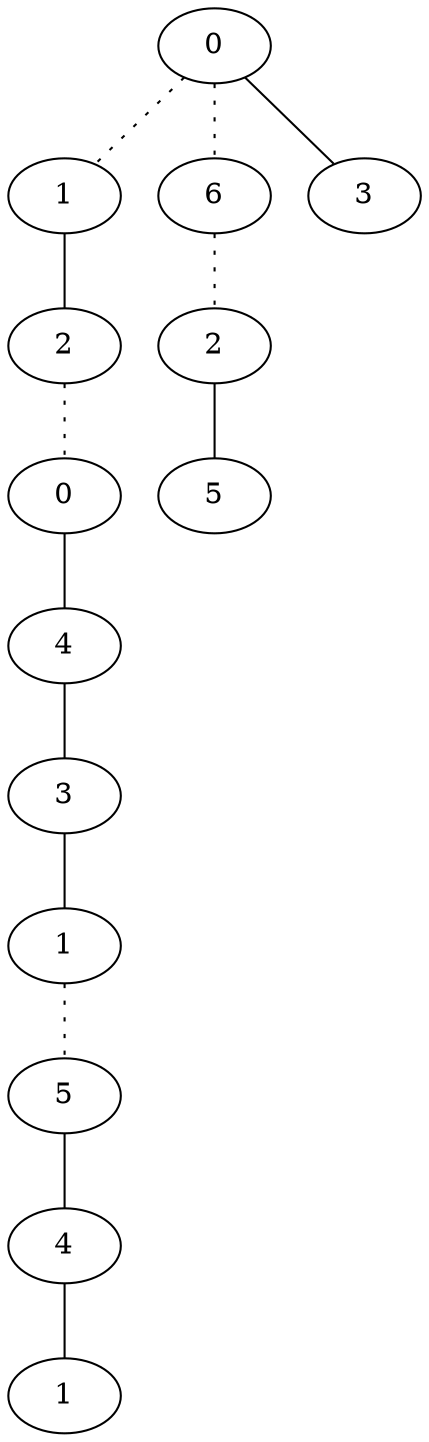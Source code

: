 graph {
a0[label=0];
a1[label=1];
a2[label=2];
a3[label=0];
a4[label=4];
a5[label=3];
a6[label=1];
a7[label=5];
a8[label=4];
a9[label=1];
a10[label=6];
a11[label=2];
a12[label=5];
a13[label=3];
a0 -- a1 [style=dotted];
a0 -- a10 [style=dotted];
a0 -- a13;
a1 -- a2;
a2 -- a3 [style=dotted];
a3 -- a4;
a4 -- a5;
a5 -- a6;
a6 -- a7 [style=dotted];
a7 -- a8;
a8 -- a9;
a10 -- a11 [style=dotted];
a11 -- a12;
}
